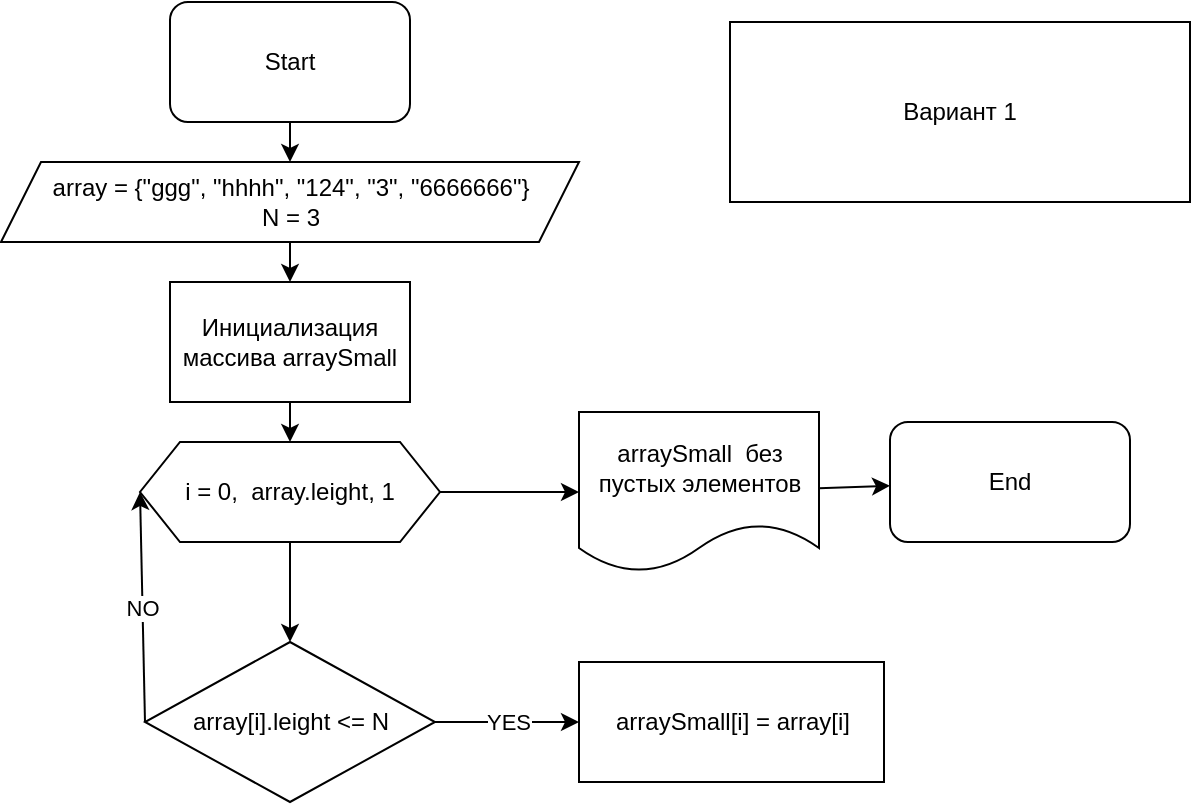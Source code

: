 <mxfile>
    <diagram id="HZ05IJhghoOTurjkBjxW" name="Page-1">
        <mxGraphModel dx="878" dy="394" grid="1" gridSize="10" guides="1" tooltips="1" connect="1" arrows="1" fold="1" page="1" pageScale="1" pageWidth="827" pageHeight="1169" math="0" shadow="0">
            <root>
                <mxCell id="0"/>
                <mxCell id="1" parent="0"/>
                <mxCell id="4" value="" style="edgeStyle=none;html=1;" edge="1" parent="1" source="2" target="3">
                    <mxGeometry relative="1" as="geometry"/>
                </mxCell>
                <mxCell id="2" value="Start" style="rounded=1;whiteSpace=wrap;html=1;" vertex="1" parent="1">
                    <mxGeometry x="200" y="10" width="120" height="60" as="geometry"/>
                </mxCell>
                <mxCell id="6" value="" style="edgeStyle=none;html=1;" edge="1" parent="1" source="3" target="5">
                    <mxGeometry relative="1" as="geometry"/>
                </mxCell>
                <mxCell id="3" value="array = {&quot;ggg&quot;, &quot;hhhh&quot;, &quot;124&quot;, &quot;3&quot;, &quot;6666666&quot;}&lt;br&gt;N = 3&lt;br&gt;" style="shape=parallelogram;perimeter=parallelogramPerimeter;whiteSpace=wrap;html=1;fixedSize=1;" vertex="1" parent="1">
                    <mxGeometry x="115.5" y="90" width="289" height="40" as="geometry"/>
                </mxCell>
                <mxCell id="8" value="" style="edgeStyle=none;html=1;" edge="1" parent="1" source="5" target="7">
                    <mxGeometry relative="1" as="geometry"/>
                </mxCell>
                <mxCell id="5" value="Инициализация массива arraySmall" style="whiteSpace=wrap;html=1;" vertex="1" parent="1">
                    <mxGeometry x="200" y="150" width="120" height="60" as="geometry"/>
                </mxCell>
                <mxCell id="10" value="" style="edgeStyle=none;html=1;" edge="1" parent="1" source="7" target="9">
                    <mxGeometry relative="1" as="geometry"/>
                </mxCell>
                <mxCell id="17" value="" style="edgeStyle=none;html=1;" edge="1" parent="1" source="7" target="16">
                    <mxGeometry relative="1" as="geometry"/>
                </mxCell>
                <mxCell id="7" value="i = 0,&amp;nbsp; array.leight, 1" style="shape=hexagon;perimeter=hexagonPerimeter2;whiteSpace=wrap;html=1;fixedSize=1;" vertex="1" parent="1">
                    <mxGeometry x="185" y="230" width="150" height="50" as="geometry"/>
                </mxCell>
                <mxCell id="14" value="YES" style="edgeStyle=none;html=1;" edge="1" parent="1" source="9" target="13">
                    <mxGeometry relative="1" as="geometry"/>
                </mxCell>
                <mxCell id="18" value="NO" style="edgeStyle=none;html=1;exitX=0;exitY=0.5;exitDx=0;exitDy=0;entryX=0;entryY=0.5;entryDx=0;entryDy=0;" edge="1" parent="1" source="9" target="7">
                    <mxGeometry relative="1" as="geometry"/>
                </mxCell>
                <mxCell id="9" value="array[i].leight &amp;lt;= N" style="rhombus;whiteSpace=wrap;html=1;" vertex="1" parent="1">
                    <mxGeometry x="187.5" y="330" width="145" height="80" as="geometry"/>
                </mxCell>
                <mxCell id="13" value="arraySmall[i] = array[i]" style="whiteSpace=wrap;html=1;" vertex="1" parent="1">
                    <mxGeometry x="404.5" y="340" width="152.5" height="60" as="geometry"/>
                </mxCell>
                <mxCell id="20" value="" style="edgeStyle=none;html=1;" edge="1" parent="1" source="16" target="19">
                    <mxGeometry relative="1" as="geometry"/>
                </mxCell>
                <mxCell id="16" value="&lt;span&gt;arraySmall&amp;nbsp; без пустых элементов&lt;/span&gt;" style="shape=document;whiteSpace=wrap;html=1;boundedLbl=1;" vertex="1" parent="1">
                    <mxGeometry x="404.5" y="215" width="120" height="80" as="geometry"/>
                </mxCell>
                <mxCell id="19" value="End" style="rounded=1;whiteSpace=wrap;html=1;" vertex="1" parent="1">
                    <mxGeometry x="560" y="220" width="120" height="60" as="geometry"/>
                </mxCell>
                <mxCell id="21" value="Вариант 1" style="rounded=0;whiteSpace=wrap;html=1;" vertex="1" parent="1">
                    <mxGeometry x="480" y="20" width="230" height="90" as="geometry"/>
                </mxCell>
            </root>
        </mxGraphModel>
    </diagram>
</mxfile>